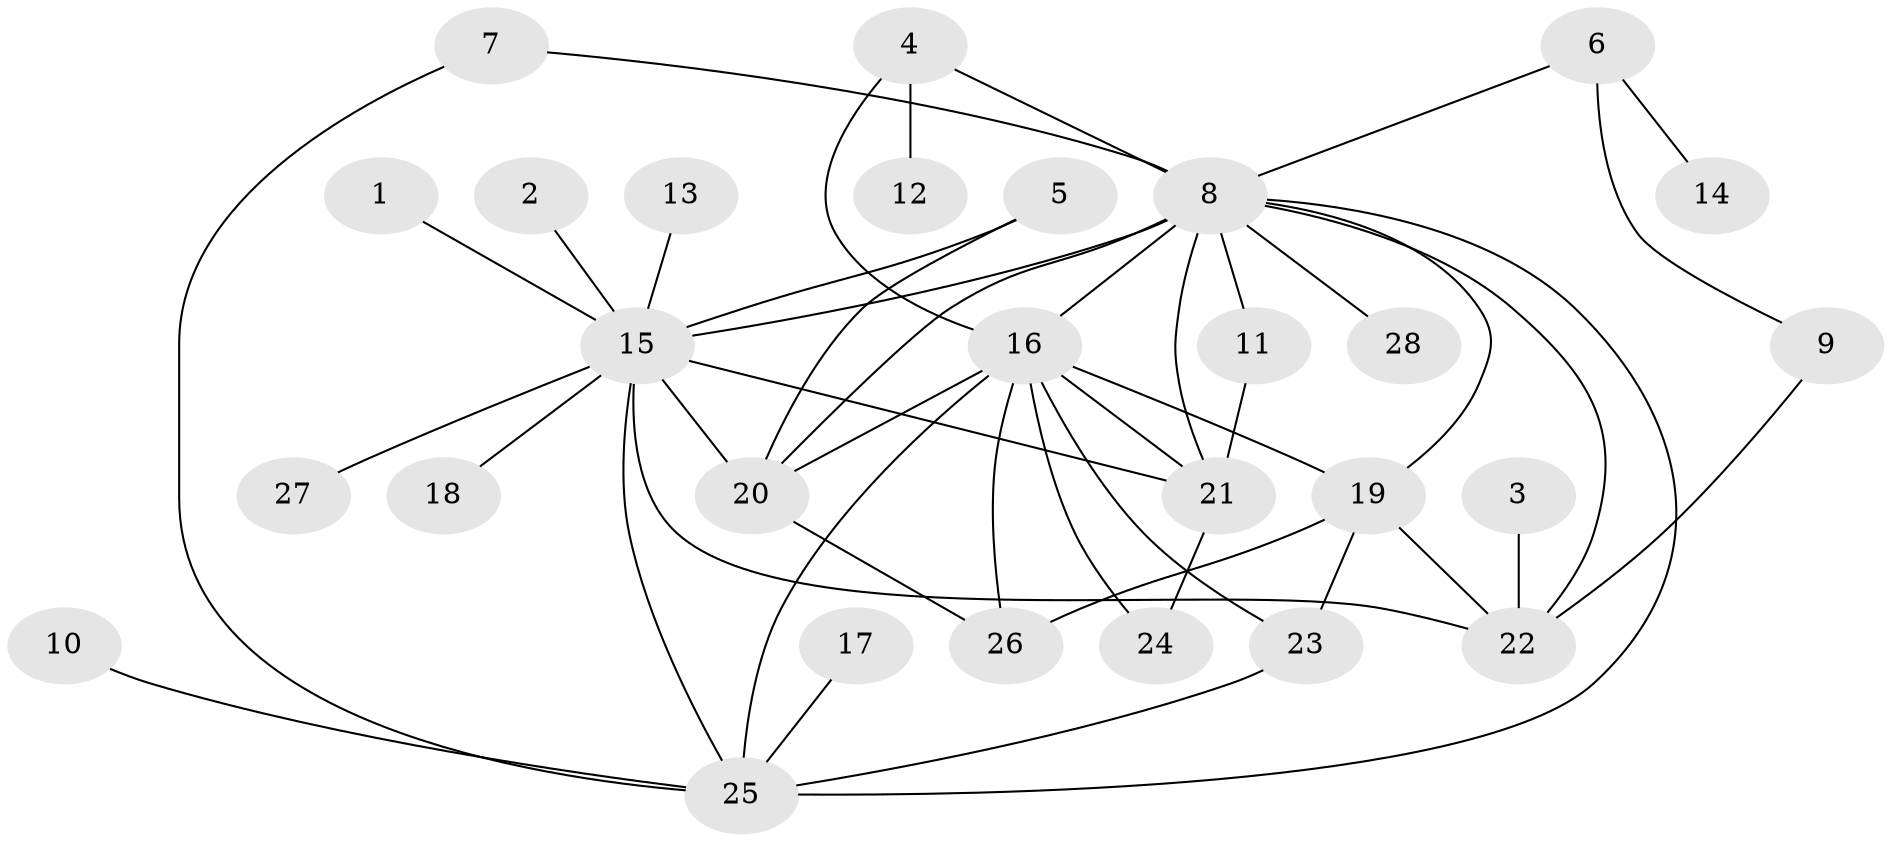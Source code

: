 // original degree distribution, {12: 0.017857142857142856, 17: 0.017857142857142856, 7: 0.05357142857142857, 6: 0.03571428571428571, 5: 0.03571428571428571, 1: 0.4642857142857143, 3: 0.125, 9: 0.017857142857142856, 2: 0.17857142857142858, 4: 0.05357142857142857}
// Generated by graph-tools (version 1.1) at 2025/50/03/09/25 03:50:00]
// undirected, 28 vertices, 46 edges
graph export_dot {
graph [start="1"]
  node [color=gray90,style=filled];
  1;
  2;
  3;
  4;
  5;
  6;
  7;
  8;
  9;
  10;
  11;
  12;
  13;
  14;
  15;
  16;
  17;
  18;
  19;
  20;
  21;
  22;
  23;
  24;
  25;
  26;
  27;
  28;
  1 -- 15 [weight=1.0];
  2 -- 15 [weight=1.0];
  3 -- 22 [weight=1.0];
  4 -- 8 [weight=1.0];
  4 -- 12 [weight=1.0];
  4 -- 16 [weight=1.0];
  5 -- 15 [weight=1.0];
  5 -- 20 [weight=1.0];
  6 -- 8 [weight=1.0];
  6 -- 9 [weight=1.0];
  6 -- 14 [weight=1.0];
  7 -- 8 [weight=1.0];
  7 -- 25 [weight=1.0];
  8 -- 11 [weight=1.0];
  8 -- 15 [weight=1.0];
  8 -- 16 [weight=1.0];
  8 -- 19 [weight=1.0];
  8 -- 20 [weight=1.0];
  8 -- 21 [weight=2.0];
  8 -- 22 [weight=1.0];
  8 -- 25 [weight=1.0];
  8 -- 28 [weight=1.0];
  9 -- 22 [weight=1.0];
  10 -- 25 [weight=1.0];
  11 -- 21 [weight=1.0];
  13 -- 15 [weight=1.0];
  15 -- 18 [weight=1.0];
  15 -- 20 [weight=1.0];
  15 -- 21 [weight=1.0];
  15 -- 22 [weight=1.0];
  15 -- 25 [weight=1.0];
  15 -- 27 [weight=1.0];
  16 -- 19 [weight=1.0];
  16 -- 20 [weight=1.0];
  16 -- 21 [weight=1.0];
  16 -- 23 [weight=2.0];
  16 -- 24 [weight=1.0];
  16 -- 25 [weight=1.0];
  16 -- 26 [weight=1.0];
  17 -- 25 [weight=1.0];
  19 -- 22 [weight=1.0];
  19 -- 23 [weight=1.0];
  19 -- 26 [weight=1.0];
  20 -- 26 [weight=1.0];
  21 -- 24 [weight=1.0];
  23 -- 25 [weight=1.0];
}
